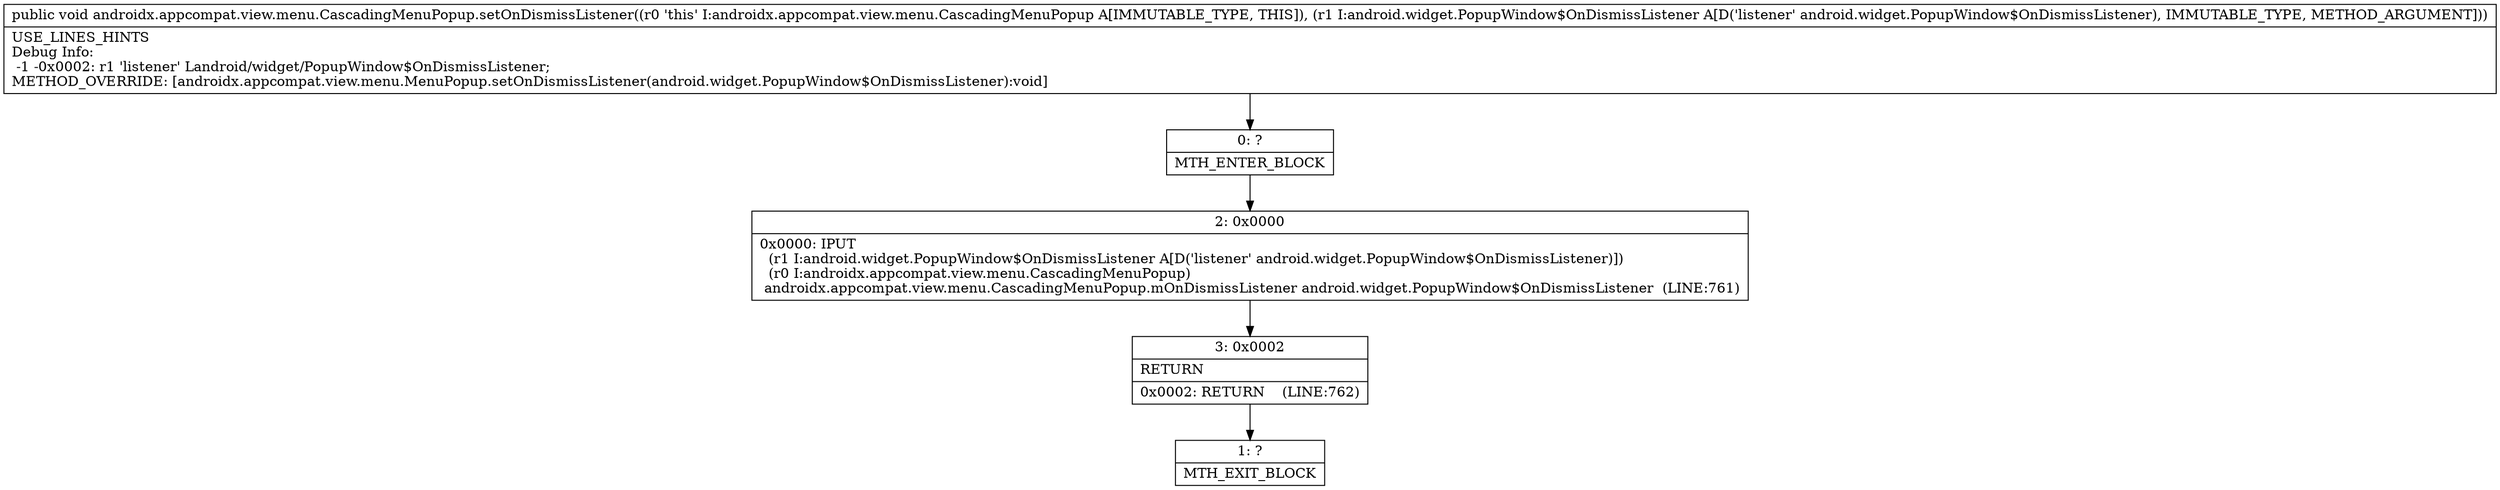 digraph "CFG forandroidx.appcompat.view.menu.CascadingMenuPopup.setOnDismissListener(Landroid\/widget\/PopupWindow$OnDismissListener;)V" {
Node_0 [shape=record,label="{0\:\ ?|MTH_ENTER_BLOCK\l}"];
Node_2 [shape=record,label="{2\:\ 0x0000|0x0000: IPUT  \l  (r1 I:android.widget.PopupWindow$OnDismissListener A[D('listener' android.widget.PopupWindow$OnDismissListener)])\l  (r0 I:androidx.appcompat.view.menu.CascadingMenuPopup)\l androidx.appcompat.view.menu.CascadingMenuPopup.mOnDismissListener android.widget.PopupWindow$OnDismissListener  (LINE:761)\l}"];
Node_3 [shape=record,label="{3\:\ 0x0002|RETURN\l|0x0002: RETURN    (LINE:762)\l}"];
Node_1 [shape=record,label="{1\:\ ?|MTH_EXIT_BLOCK\l}"];
MethodNode[shape=record,label="{public void androidx.appcompat.view.menu.CascadingMenuPopup.setOnDismissListener((r0 'this' I:androidx.appcompat.view.menu.CascadingMenuPopup A[IMMUTABLE_TYPE, THIS]), (r1 I:android.widget.PopupWindow$OnDismissListener A[D('listener' android.widget.PopupWindow$OnDismissListener), IMMUTABLE_TYPE, METHOD_ARGUMENT]))  | USE_LINES_HINTS\lDebug Info:\l  \-1 \-0x0002: r1 'listener' Landroid\/widget\/PopupWindow$OnDismissListener;\lMETHOD_OVERRIDE: [androidx.appcompat.view.menu.MenuPopup.setOnDismissListener(android.widget.PopupWindow$OnDismissListener):void]\l}"];
MethodNode -> Node_0;Node_0 -> Node_2;
Node_2 -> Node_3;
Node_3 -> Node_1;
}

